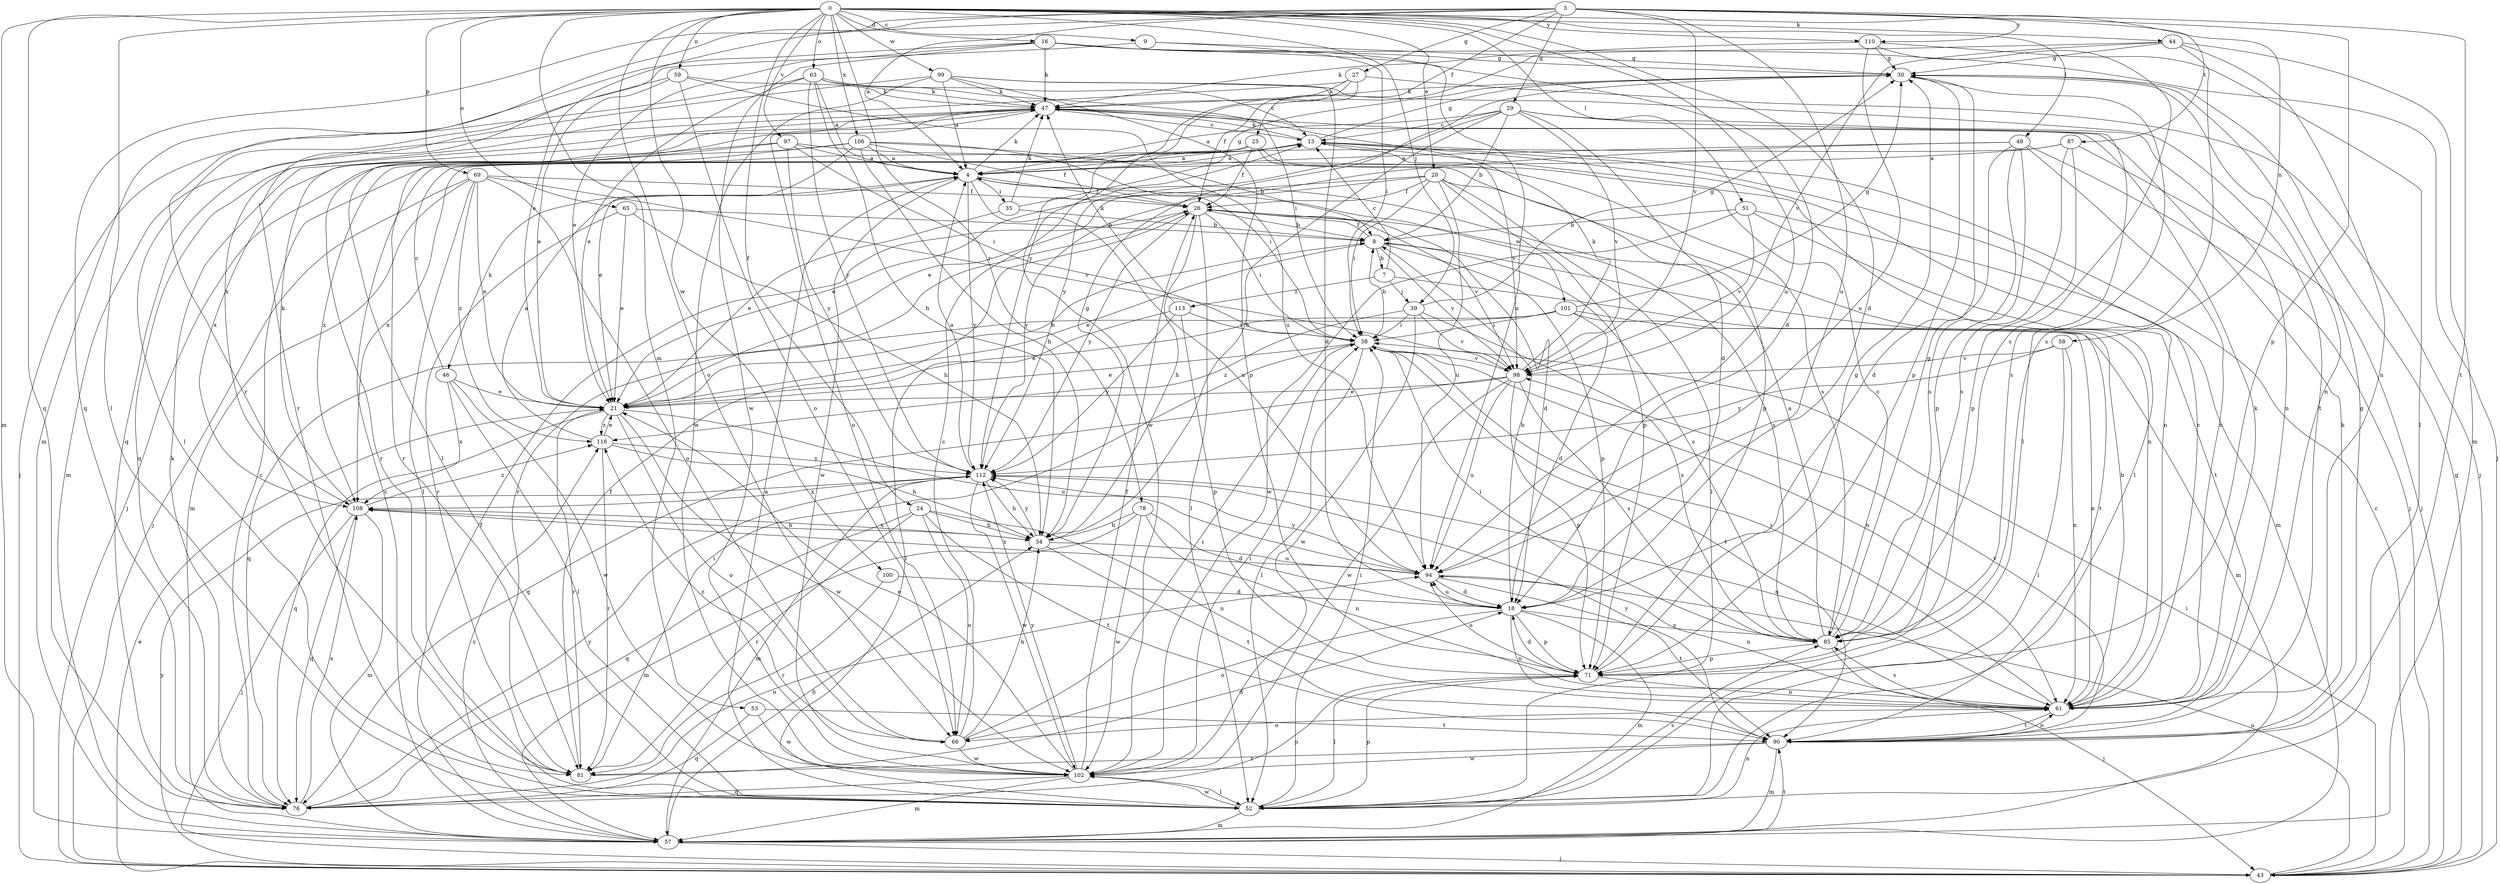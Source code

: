 strict digraph  {
0;
3;
4;
7;
8;
9;
13;
16;
18;
20;
21;
24;
25;
26;
27;
29;
30;
34;
35;
38;
39;
43;
44;
46;
47;
48;
51;
52;
53;
57;
58;
59;
61;
63;
65;
66;
69;
71;
76;
78;
81;
85;
87;
90;
94;
97;
98;
99;
100;
101;
102;
106;
108;
110;
112;
113;
116;
0 -> 9  [label=c];
0 -> 16  [label=d];
0 -> 18  [label=d];
0 -> 20  [label=e];
0 -> 24  [label=f];
0 -> 39  [label=j];
0 -> 44  [label=k];
0 -> 48  [label=l];
0 -> 51  [label=l];
0 -> 52  [label=l];
0 -> 53  [label=m];
0 -> 57  [label=m];
0 -> 58  [label=n];
0 -> 59  [label=n];
0 -> 63  [label=o];
0 -> 65  [label=o];
0 -> 66  [label=o];
0 -> 69  [label=p];
0 -> 76  [label=q];
0 -> 78  [label=r];
0 -> 94  [label=u];
0 -> 97  [label=v];
0 -> 99  [label=w];
0 -> 100  [label=w];
0 -> 106  [label=x];
0 -> 110  [label=y];
3 -> 4  [label=a];
3 -> 21  [label=e];
3 -> 25  [label=f];
3 -> 27  [label=g];
3 -> 29  [label=g];
3 -> 71  [label=p];
3 -> 76  [label=q];
3 -> 81  [label=r];
3 -> 87  [label=t];
3 -> 90  [label=t];
3 -> 94  [label=u];
3 -> 98  [label=v];
3 -> 110  [label=y];
4 -> 26  [label=f];
4 -> 35  [label=i];
4 -> 46  [label=k];
4 -> 47  [label=k];
4 -> 94  [label=u];
4 -> 101  [label=w];
4 -> 102  [label=w];
4 -> 112  [label=y];
7 -> 13  [label=c];
7 -> 39  [label=j];
7 -> 90  [label=t];
7 -> 113  [label=z];
8 -> 7  [label=b];
8 -> 21  [label=e];
8 -> 26  [label=f];
8 -> 71  [label=p];
8 -> 85  [label=s];
8 -> 98  [label=v];
9 -> 30  [label=g];
9 -> 38  [label=i];
9 -> 81  [label=r];
13 -> 4  [label=a];
13 -> 30  [label=g];
13 -> 47  [label=k];
13 -> 61  [label=n];
13 -> 98  [label=v];
16 -> 18  [label=d];
16 -> 21  [label=e];
16 -> 30  [label=g];
16 -> 43  [label=j];
16 -> 47  [label=k];
16 -> 57  [label=m];
16 -> 94  [label=u];
16 -> 102  [label=w];
18 -> 8  [label=b];
18 -> 57  [label=m];
18 -> 61  [label=n];
18 -> 66  [label=o];
18 -> 71  [label=p];
18 -> 85  [label=s];
18 -> 94  [label=u];
20 -> 21  [label=e];
20 -> 26  [label=f];
20 -> 38  [label=i];
20 -> 52  [label=l];
20 -> 61  [label=n];
20 -> 71  [label=p];
20 -> 94  [label=u];
20 -> 112  [label=y];
21 -> 8  [label=b];
21 -> 66  [label=o];
21 -> 76  [label=q];
21 -> 81  [label=r];
21 -> 94  [label=u];
21 -> 102  [label=w];
21 -> 116  [label=z];
24 -> 34  [label=h];
24 -> 61  [label=n];
24 -> 66  [label=o];
24 -> 76  [label=q];
24 -> 81  [label=r];
24 -> 90  [label=t];
25 -> 4  [label=a];
25 -> 26  [label=f];
25 -> 52  [label=l];
25 -> 71  [label=p];
25 -> 81  [label=r];
26 -> 8  [label=b];
26 -> 18  [label=d];
26 -> 34  [label=h];
26 -> 38  [label=i];
26 -> 52  [label=l];
26 -> 81  [label=r];
26 -> 85  [label=s];
26 -> 98  [label=v];
26 -> 112  [label=y];
27 -> 26  [label=f];
27 -> 43  [label=j];
27 -> 47  [label=k];
27 -> 102  [label=w];
27 -> 108  [label=x];
29 -> 4  [label=a];
29 -> 8  [label=b];
29 -> 13  [label=c];
29 -> 18  [label=d];
29 -> 34  [label=h];
29 -> 61  [label=n];
29 -> 85  [label=s];
29 -> 98  [label=v];
29 -> 112  [label=y];
30 -> 47  [label=k];
30 -> 52  [label=l];
30 -> 61  [label=n];
30 -> 71  [label=p];
34 -> 30  [label=g];
34 -> 90  [label=t];
34 -> 94  [label=u];
34 -> 108  [label=x];
34 -> 112  [label=y];
35 -> 8  [label=b];
35 -> 21  [label=e];
35 -> 30  [label=g];
35 -> 47  [label=k];
38 -> 8  [label=b];
38 -> 21  [label=e];
38 -> 52  [label=l];
38 -> 61  [label=n];
38 -> 90  [label=t];
38 -> 98  [label=v];
39 -> 30  [label=g];
39 -> 38  [label=i];
39 -> 85  [label=s];
39 -> 98  [label=v];
39 -> 102  [label=w];
39 -> 116  [label=z];
43 -> 13  [label=c];
43 -> 21  [label=e];
43 -> 30  [label=g];
43 -> 38  [label=i];
43 -> 94  [label=u];
43 -> 112  [label=y];
44 -> 30  [label=g];
44 -> 57  [label=m];
44 -> 61  [label=n];
44 -> 85  [label=s];
44 -> 98  [label=v];
44 -> 112  [label=y];
46 -> 13  [label=c];
46 -> 21  [label=e];
46 -> 52  [label=l];
46 -> 102  [label=w];
46 -> 108  [label=x];
47 -> 13  [label=c];
47 -> 52  [label=l];
47 -> 57  [label=m];
47 -> 66  [label=o];
47 -> 76  [label=q];
48 -> 4  [label=a];
48 -> 18  [label=d];
48 -> 21  [label=e];
48 -> 43  [label=j];
48 -> 61  [label=n];
48 -> 71  [label=p];
48 -> 85  [label=s];
51 -> 8  [label=b];
51 -> 57  [label=m];
51 -> 90  [label=t];
51 -> 98  [label=v];
51 -> 102  [label=w];
52 -> 4  [label=a];
52 -> 38  [label=i];
52 -> 57  [label=m];
52 -> 61  [label=n];
52 -> 71  [label=p];
52 -> 85  [label=s];
52 -> 102  [label=w];
53 -> 76  [label=q];
53 -> 90  [label=t];
53 -> 102  [label=w];
57 -> 13  [label=c];
57 -> 26  [label=f];
57 -> 34  [label=h];
57 -> 43  [label=j];
57 -> 90  [label=t];
57 -> 116  [label=z];
58 -> 52  [label=l];
58 -> 61  [label=n];
58 -> 98  [label=v];
58 -> 112  [label=y];
59 -> 21  [label=e];
59 -> 47  [label=k];
59 -> 52  [label=l];
59 -> 66  [label=o];
59 -> 94  [label=u];
61 -> 8  [label=b];
61 -> 13  [label=c];
61 -> 38  [label=i];
61 -> 47  [label=k];
61 -> 66  [label=o];
61 -> 85  [label=s];
61 -> 90  [label=t];
63 -> 4  [label=a];
63 -> 13  [label=c];
63 -> 21  [label=e];
63 -> 34  [label=h];
63 -> 38  [label=i];
63 -> 43  [label=j];
63 -> 47  [label=k];
63 -> 112  [label=y];
65 -> 8  [label=b];
65 -> 21  [label=e];
65 -> 34  [label=h];
65 -> 81  [label=r];
66 -> 13  [label=c];
66 -> 34  [label=h];
66 -> 38  [label=i];
66 -> 102  [label=w];
66 -> 116  [label=z];
69 -> 21  [label=e];
69 -> 26  [label=f];
69 -> 43  [label=j];
69 -> 52  [label=l];
69 -> 57  [label=m];
69 -> 66  [label=o];
69 -> 98  [label=v];
69 -> 116  [label=z];
71 -> 18  [label=d];
71 -> 30  [label=g];
71 -> 52  [label=l];
71 -> 61  [label=n];
71 -> 94  [label=u];
76 -> 13  [label=c];
76 -> 47  [label=k];
76 -> 71  [label=p];
76 -> 94  [label=u];
76 -> 108  [label=x];
76 -> 112  [label=y];
78 -> 18  [label=d];
78 -> 34  [label=h];
78 -> 57  [label=m];
78 -> 61  [label=n];
78 -> 102  [label=w];
81 -> 18  [label=d];
81 -> 26  [label=f];
81 -> 38  [label=i];
85 -> 4  [label=a];
85 -> 13  [label=c];
85 -> 30  [label=g];
85 -> 38  [label=i];
85 -> 43  [label=j];
85 -> 71  [label=p];
87 -> 4  [label=a];
87 -> 43  [label=j];
87 -> 71  [label=p];
87 -> 85  [label=s];
87 -> 108  [label=x];
90 -> 30  [label=g];
90 -> 47  [label=k];
90 -> 57  [label=m];
90 -> 61  [label=n];
90 -> 81  [label=r];
90 -> 98  [label=v];
90 -> 102  [label=w];
90 -> 112  [label=y];
94 -> 18  [label=d];
94 -> 61  [label=n];
94 -> 90  [label=t];
94 -> 108  [label=x];
94 -> 112  [label=y];
97 -> 4  [label=a];
97 -> 38  [label=i];
97 -> 81  [label=r];
97 -> 85  [label=s];
97 -> 108  [label=x];
97 -> 112  [label=y];
98 -> 21  [label=e];
98 -> 47  [label=k];
98 -> 71  [label=p];
98 -> 76  [label=q];
98 -> 85  [label=s];
98 -> 94  [label=u];
98 -> 102  [label=w];
99 -> 4  [label=a];
99 -> 18  [label=d];
99 -> 47  [label=k];
99 -> 71  [label=p];
99 -> 76  [label=q];
99 -> 90  [label=t];
99 -> 102  [label=w];
100 -> 18  [label=d];
100 -> 81  [label=r];
101 -> 18  [label=d];
101 -> 21  [label=e];
101 -> 30  [label=g];
101 -> 38  [label=i];
101 -> 57  [label=m];
101 -> 61  [label=n];
101 -> 76  [label=q];
102 -> 21  [label=e];
102 -> 26  [label=f];
102 -> 38  [label=i];
102 -> 52  [label=l];
102 -> 57  [label=m];
102 -> 76  [label=q];
102 -> 112  [label=y];
106 -> 4  [label=a];
106 -> 8  [label=b];
106 -> 21  [label=e];
106 -> 26  [label=f];
106 -> 34  [label=h];
106 -> 38  [label=i];
106 -> 43  [label=j];
106 -> 108  [label=x];
108 -> 34  [label=h];
108 -> 43  [label=j];
108 -> 47  [label=k];
108 -> 57  [label=m];
108 -> 76  [label=q];
108 -> 116  [label=z];
110 -> 30  [label=g];
110 -> 47  [label=k];
110 -> 52  [label=l];
110 -> 85  [label=s];
110 -> 94  [label=u];
112 -> 4  [label=a];
112 -> 34  [label=h];
112 -> 57  [label=m];
112 -> 61  [label=n];
112 -> 102  [label=w];
112 -> 108  [label=x];
113 -> 38  [label=i];
113 -> 47  [label=k];
113 -> 52  [label=l];
113 -> 71  [label=p];
113 -> 112  [label=y];
116 -> 4  [label=a];
116 -> 21  [label=e];
116 -> 34  [label=h];
116 -> 81  [label=r];
116 -> 112  [label=y];
}
